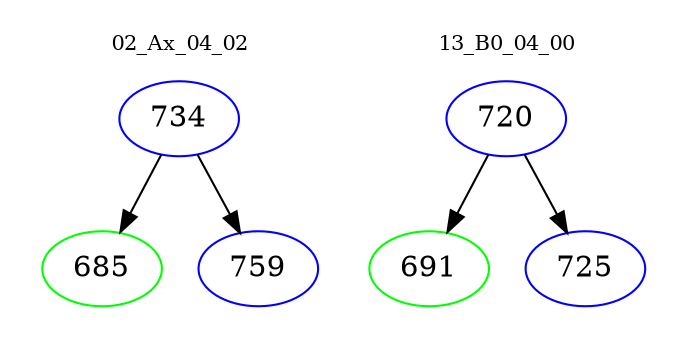digraph{
subgraph cluster_0 {
color = white
label = "02_Ax_04_02";
fontsize=10;
T0_734 [label="734", color="blue"]
T0_734 -> T0_685 [color="black"]
T0_685 [label="685", color="green"]
T0_734 -> T0_759 [color="black"]
T0_759 [label="759", color="blue"]
}
subgraph cluster_1 {
color = white
label = "13_B0_04_00";
fontsize=10;
T1_720 [label="720", color="blue"]
T1_720 -> T1_691 [color="black"]
T1_691 [label="691", color="green"]
T1_720 -> T1_725 [color="black"]
T1_725 [label="725", color="blue"]
}
}
